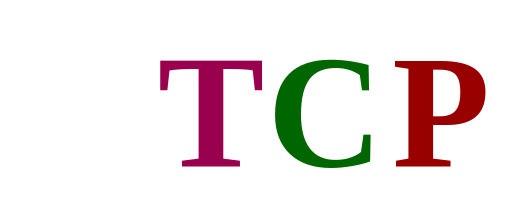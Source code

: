 <mxfile version="20.5.1" type="github">
  <diagram id="sfPJcYWXnRS4U3Ost-8E" name="Page-1">
    <mxGraphModel dx="1186" dy="714" grid="1" gridSize="10" guides="1" tooltips="1" connect="1" arrows="1" fold="1" page="1" pageScale="1" pageWidth="850" pageHeight="1100" math="0" shadow="0">
      <root>
        <mxCell id="0" />
        <mxCell id="1" parent="0" />
        <mxCell id="FafQLGMly_LdXWSMw27d-11" value="T" style="text;html=1;align=center;verticalAlign=middle;resizable=0;points=[];autosize=1;strokeColor=none;fillColor=none;fontSize=80;fontColor=#99004D;fontFamily=Comic Sans MS;fontStyle=1" vertex="1" parent="1">
          <mxGeometry x="235" y="40" width="80" height="110" as="geometry" />
        </mxCell>
        <mxCell id="FafQLGMly_LdXWSMw27d-12" value="C" style="text;html=1;align=center;verticalAlign=middle;resizable=0;points=[];autosize=1;strokeColor=none;fillColor=none;fontSize=80;fontColor=#006600;fontFamily=Comic Sans MS;fontStyle=1" vertex="1" parent="1">
          <mxGeometry x="297" y="40" width="70" height="110" as="geometry" />
        </mxCell>
        <mxCell id="FafQLGMly_LdXWSMw27d-13" value="P" style="text;html=1;align=center;verticalAlign=middle;resizable=0;points=[];autosize=1;strokeColor=none;fillColor=none;fontSize=80;fontColor=#990000;fontFamily=Comic Sans MS;fontStyle=1" vertex="1" parent="1">
          <mxGeometry x="355" y="40" width="70" height="110" as="geometry" />
        </mxCell>
        <mxCell id="FafQLGMly_LdXWSMw27d-15" value="" style="shape=image;html=1;verticalAlign=top;verticalLabelPosition=bottom;labelBackgroundColor=#ffffff;imageAspect=0;aspect=fixed;image=https://cdn3.iconfinder.com/data/icons/clinical-3/96/blood-test-128.png;strokeColor=#990000;fontFamily=Comic Sans MS;fontSize=60;fontColor=#99004D;fillColor=#990000;" vertex="1" parent="1">
          <mxGeometry x="170" y="60" width="80" height="80" as="geometry" />
        </mxCell>
        <mxCell id="FafQLGMly_LdXWSMw27d-19" style="edgeStyle=orthogonalEdgeStyle;rounded=0;orthogonalLoop=1;jettySize=auto;html=1;exitX=0.5;exitY=1;exitDx=0;exitDy=0;fontFamily=Comic Sans MS;fontSize=15;fontColor=#FFFFFF;" edge="1" parent="1" source="FafQLGMly_LdXWSMw27d-15" target="FafQLGMly_LdXWSMw27d-15">
          <mxGeometry relative="1" as="geometry" />
        </mxCell>
      </root>
    </mxGraphModel>
  </diagram>
</mxfile>
